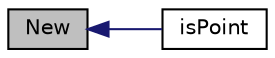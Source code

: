 digraph "New"
{
  bgcolor="transparent";
  edge [fontname="Helvetica",fontsize="10",labelfontname="Helvetica",labelfontsize="10"];
  node [fontname="Helvetica",fontsize="10",shape=record];
  rankdir="LR";
  Node1 [label="New",height=0.2,width=0.4,color="black", fillcolor="grey75", style="filled" fontcolor="black"];
  Node1 -> Node2 [dir="back",color="midnightblue",fontsize="10",style="solid",fontname="Helvetica"];
  Node2 [label="isPoint",height=0.2,width=0.4,color="black",URL="$classFoam_1_1topoSetSource.html#ab7e2c9d2e0772d425699e32f255c3952",tooltip="True if &quot;point&quot; geometric type. "];
}
